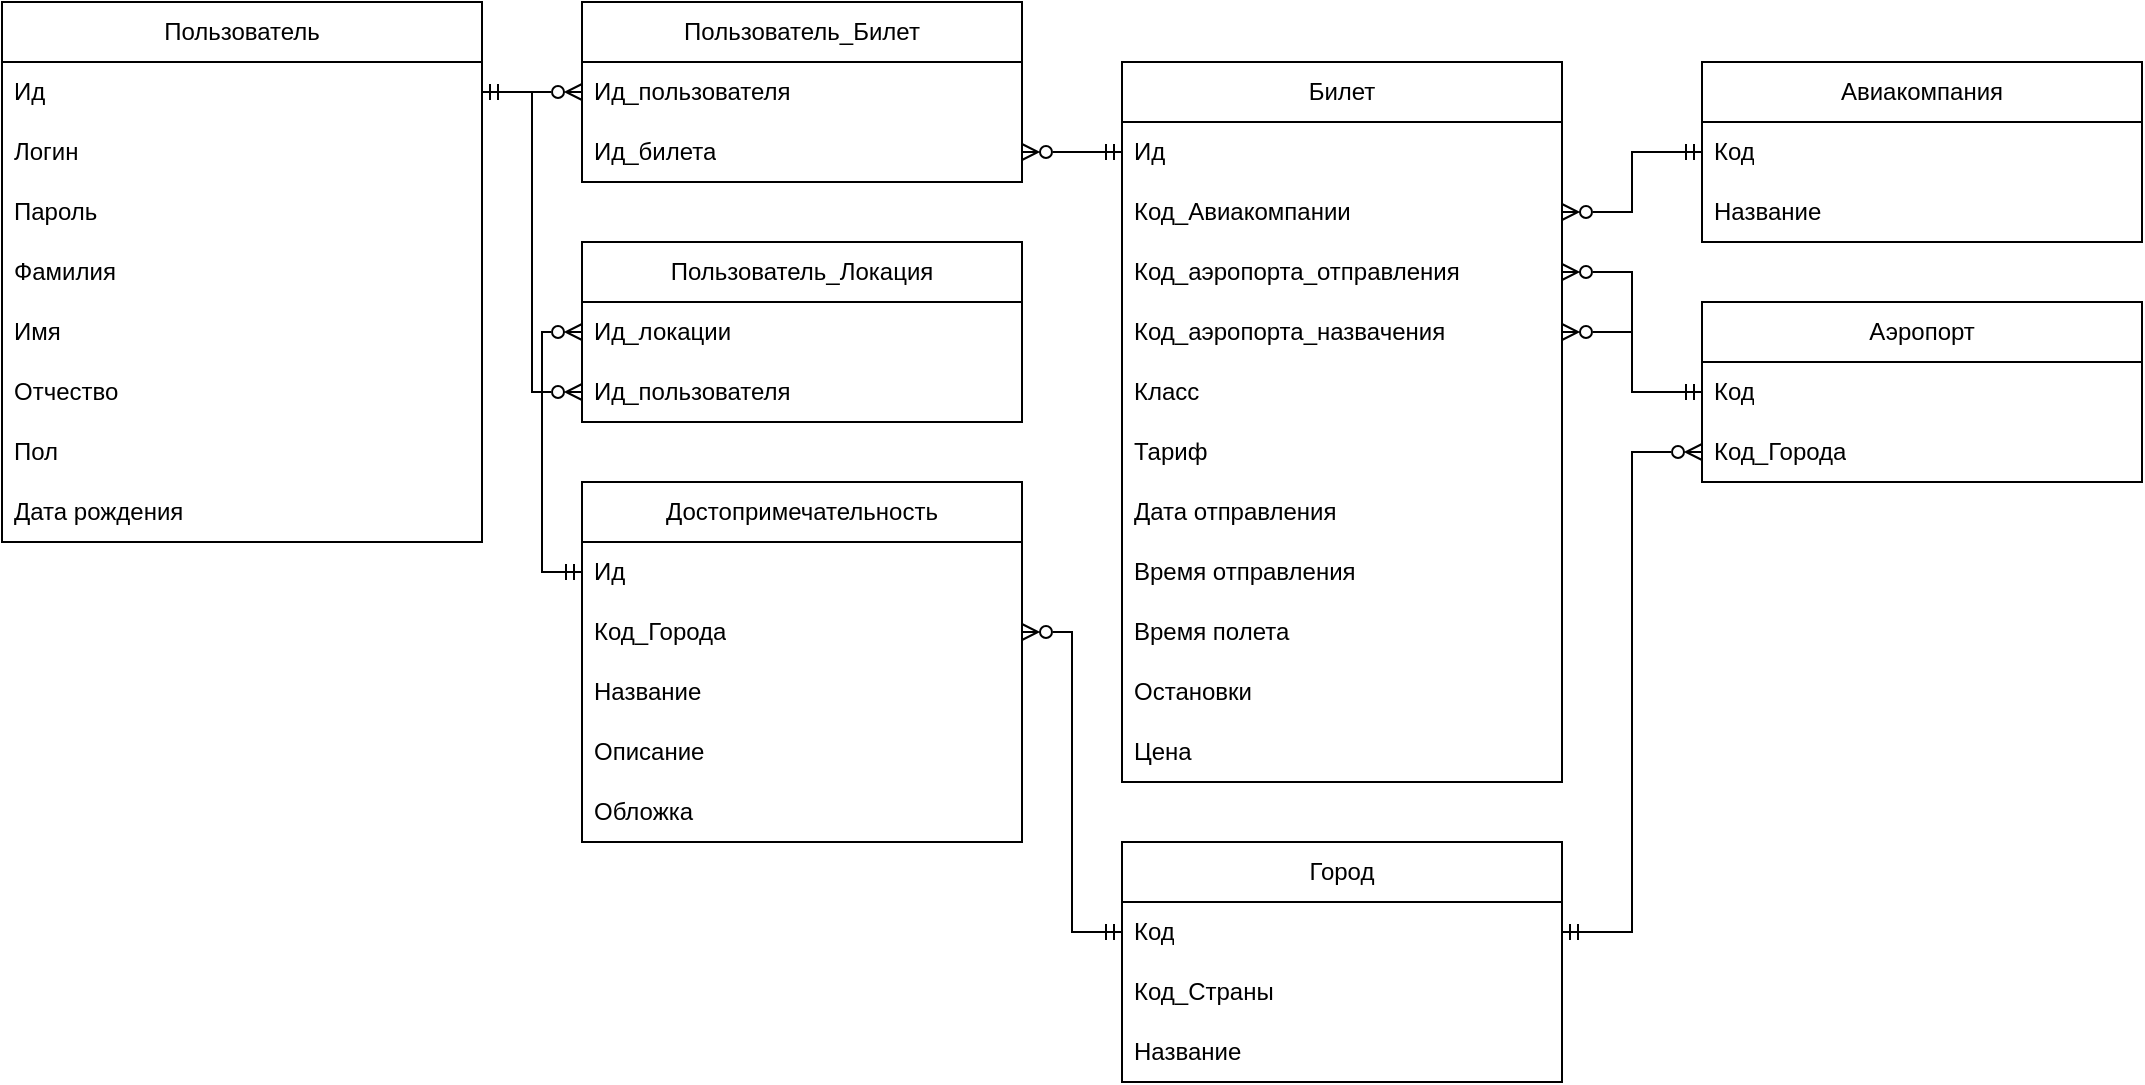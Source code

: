 <mxfile version="24.4.8" type="device">
  <diagram name="Page-1" id="nsgzawfcPTjUR7PhYDCU">
    <mxGraphModel dx="1036" dy="756" grid="1" gridSize="10" guides="1" tooltips="1" connect="1" arrows="1" fold="1" page="1" pageScale="1" pageWidth="827" pageHeight="1169" math="0" shadow="0">
      <root>
        <mxCell id="0" />
        <mxCell id="1" parent="0" />
        <mxCell id="ZLmbdb-mj3ng3NH1F6zN-1" value="Пользователь" style="swimlane;fontStyle=0;childLayout=stackLayout;horizontal=1;startSize=30;horizontalStack=0;resizeParent=1;resizeParentMax=0;resizeLast=0;collapsible=1;marginBottom=0;whiteSpace=wrap;html=1;" parent="1" vertex="1">
          <mxGeometry x="30" y="70" width="240" height="270" as="geometry" />
        </mxCell>
        <mxCell id="ZLmbdb-mj3ng3NH1F6zN-4" value="Ид" style="text;strokeColor=none;fillColor=none;align=left;verticalAlign=middle;spacingLeft=4;spacingRight=4;overflow=hidden;points=[[0,0.5],[1,0.5]];portConstraint=eastwest;rotatable=0;whiteSpace=wrap;html=1;" parent="ZLmbdb-mj3ng3NH1F6zN-1" vertex="1">
          <mxGeometry y="30" width="240" height="30" as="geometry" />
        </mxCell>
        <mxCell id="ZLmbdb-mj3ng3NH1F6zN-2" value="Логин" style="text;strokeColor=none;fillColor=none;align=left;verticalAlign=middle;spacingLeft=4;spacingRight=4;overflow=hidden;points=[[0,0.5],[1,0.5]];portConstraint=eastwest;rotatable=0;whiteSpace=wrap;html=1;" parent="ZLmbdb-mj3ng3NH1F6zN-1" vertex="1">
          <mxGeometry y="60" width="240" height="30" as="geometry" />
        </mxCell>
        <mxCell id="ZLmbdb-mj3ng3NH1F6zN-3" value="Пароль" style="text;strokeColor=none;fillColor=none;align=left;verticalAlign=middle;spacingLeft=4;spacingRight=4;overflow=hidden;points=[[0,0.5],[1,0.5]];portConstraint=eastwest;rotatable=0;whiteSpace=wrap;html=1;" parent="ZLmbdb-mj3ng3NH1F6zN-1" vertex="1">
          <mxGeometry y="90" width="240" height="30" as="geometry" />
        </mxCell>
        <mxCell id="ZLmbdb-mj3ng3NH1F6zN-55" value="Фамилия" style="text;strokeColor=none;fillColor=none;align=left;verticalAlign=middle;spacingLeft=4;spacingRight=4;overflow=hidden;points=[[0,0.5],[1,0.5]];portConstraint=eastwest;rotatable=0;whiteSpace=wrap;html=1;" parent="ZLmbdb-mj3ng3NH1F6zN-1" vertex="1">
          <mxGeometry y="120" width="240" height="30" as="geometry" />
        </mxCell>
        <mxCell id="ZLmbdb-mj3ng3NH1F6zN-56" value="Имя" style="text;strokeColor=none;fillColor=none;align=left;verticalAlign=middle;spacingLeft=4;spacingRight=4;overflow=hidden;points=[[0,0.5],[1,0.5]];portConstraint=eastwest;rotatable=0;whiteSpace=wrap;html=1;" parent="ZLmbdb-mj3ng3NH1F6zN-1" vertex="1">
          <mxGeometry y="150" width="240" height="30" as="geometry" />
        </mxCell>
        <mxCell id="ZLmbdb-mj3ng3NH1F6zN-57" value="Отчество" style="text;strokeColor=none;fillColor=none;align=left;verticalAlign=middle;spacingLeft=4;spacingRight=4;overflow=hidden;points=[[0,0.5],[1,0.5]];portConstraint=eastwest;rotatable=0;whiteSpace=wrap;html=1;" parent="ZLmbdb-mj3ng3NH1F6zN-1" vertex="1">
          <mxGeometry y="180" width="240" height="30" as="geometry" />
        </mxCell>
        <mxCell id="ZLmbdb-mj3ng3NH1F6zN-54" value="Пол" style="text;strokeColor=none;fillColor=none;align=left;verticalAlign=middle;spacingLeft=4;spacingRight=4;overflow=hidden;points=[[0,0.5],[1,0.5]];portConstraint=eastwest;rotatable=0;whiteSpace=wrap;html=1;" parent="ZLmbdb-mj3ng3NH1F6zN-1" vertex="1">
          <mxGeometry y="210" width="240" height="30" as="geometry" />
        </mxCell>
        <mxCell id="ZLmbdb-mj3ng3NH1F6zN-53" value="Дата рождения" style="text;strokeColor=none;fillColor=none;align=left;verticalAlign=middle;spacingLeft=4;spacingRight=4;overflow=hidden;points=[[0,0.5],[1,0.5]];portConstraint=eastwest;rotatable=0;whiteSpace=wrap;html=1;" parent="ZLmbdb-mj3ng3NH1F6zN-1" vertex="1">
          <mxGeometry y="240" width="240" height="30" as="geometry" />
        </mxCell>
        <mxCell id="ZLmbdb-mj3ng3NH1F6zN-5" value="Билет" style="swimlane;fontStyle=0;childLayout=stackLayout;horizontal=1;startSize=30;horizontalStack=0;resizeParent=1;resizeParentMax=0;resizeLast=0;collapsible=1;marginBottom=0;whiteSpace=wrap;html=1;" parent="1" vertex="1">
          <mxGeometry x="590" y="100" width="220" height="360" as="geometry" />
        </mxCell>
        <mxCell id="ZLmbdb-mj3ng3NH1F6zN-6" value="Ид" style="text;strokeColor=none;fillColor=none;align=left;verticalAlign=middle;spacingLeft=4;spacingRight=4;overflow=hidden;points=[[0,0.5],[1,0.5]];portConstraint=eastwest;rotatable=0;whiteSpace=wrap;html=1;" parent="ZLmbdb-mj3ng3NH1F6zN-5" vertex="1">
          <mxGeometry y="30" width="220" height="30" as="geometry" />
        </mxCell>
        <mxCell id="wSVILKia4AosP6hTwxhy-22" value="Код_Авиакомпании" style="text;strokeColor=none;fillColor=none;align=left;verticalAlign=middle;spacingLeft=4;spacingRight=4;overflow=hidden;points=[[0,0.5],[1,0.5]];portConstraint=eastwest;rotatable=0;whiteSpace=wrap;html=1;" parent="ZLmbdb-mj3ng3NH1F6zN-5" vertex="1">
          <mxGeometry y="60" width="220" height="30" as="geometry" />
        </mxCell>
        <mxCell id="wSVILKia4AosP6hTwxhy-24" value="Код_аэропорта_отправления" style="text;strokeColor=none;fillColor=none;align=left;verticalAlign=middle;spacingLeft=4;spacingRight=4;overflow=hidden;points=[[0,0.5],[1,0.5]];portConstraint=eastwest;rotatable=0;whiteSpace=wrap;html=1;" parent="ZLmbdb-mj3ng3NH1F6zN-5" vertex="1">
          <mxGeometry y="90" width="220" height="30" as="geometry" />
        </mxCell>
        <mxCell id="wSVILKia4AosP6hTwxhy-25" value="Код_аэропорта_назвачения" style="text;strokeColor=none;fillColor=none;align=left;verticalAlign=middle;spacingLeft=4;spacingRight=4;overflow=hidden;points=[[0,0.5],[1,0.5]];portConstraint=eastwest;rotatable=0;whiteSpace=wrap;html=1;" parent="ZLmbdb-mj3ng3NH1F6zN-5" vertex="1">
          <mxGeometry y="120" width="220" height="30" as="geometry" />
        </mxCell>
        <mxCell id="ZLmbdb-mj3ng3NH1F6zN-45" value="Класс" style="text;strokeColor=none;fillColor=none;align=left;verticalAlign=middle;spacingLeft=4;spacingRight=4;overflow=hidden;points=[[0,0.5],[1,0.5]];portConstraint=eastwest;rotatable=0;whiteSpace=wrap;html=1;" parent="ZLmbdb-mj3ng3NH1F6zN-5" vertex="1">
          <mxGeometry y="150" width="220" height="30" as="geometry" />
        </mxCell>
        <mxCell id="wSVILKia4AosP6hTwxhy-4" value="Тариф" style="text;strokeColor=none;fillColor=none;align=left;verticalAlign=middle;spacingLeft=4;spacingRight=4;overflow=hidden;points=[[0,0.5],[1,0.5]];portConstraint=eastwest;rotatable=0;whiteSpace=wrap;html=1;" parent="ZLmbdb-mj3ng3NH1F6zN-5" vertex="1">
          <mxGeometry y="180" width="220" height="30" as="geometry" />
        </mxCell>
        <mxCell id="wSVILKia4AosP6hTwxhy-3" value="Дата отправления" style="text;strokeColor=none;fillColor=none;align=left;verticalAlign=middle;spacingLeft=4;spacingRight=4;overflow=hidden;points=[[0,0.5],[1,0.5]];portConstraint=eastwest;rotatable=0;whiteSpace=wrap;html=1;" parent="ZLmbdb-mj3ng3NH1F6zN-5" vertex="1">
          <mxGeometry y="210" width="220" height="30" as="geometry" />
        </mxCell>
        <mxCell id="ZLmbdb-mj3ng3NH1F6zN-10" value="Время отправления" style="text;strokeColor=none;fillColor=none;align=left;verticalAlign=middle;spacingLeft=4;spacingRight=4;overflow=hidden;points=[[0,0.5],[1,0.5]];portConstraint=eastwest;rotatable=0;whiteSpace=wrap;html=1;" parent="ZLmbdb-mj3ng3NH1F6zN-5" vertex="1">
          <mxGeometry y="240" width="220" height="30" as="geometry" />
        </mxCell>
        <mxCell id="ZLmbdb-mj3ng3NH1F6zN-14" value="Время полета" style="text;strokeColor=none;fillColor=none;align=left;verticalAlign=middle;spacingLeft=4;spacingRight=4;overflow=hidden;points=[[0,0.5],[1,0.5]];portConstraint=eastwest;rotatable=0;whiteSpace=wrap;html=1;" parent="ZLmbdb-mj3ng3NH1F6zN-5" vertex="1">
          <mxGeometry y="270" width="220" height="30" as="geometry" />
        </mxCell>
        <mxCell id="ZLmbdb-mj3ng3NH1F6zN-11" value="Остановки" style="text;strokeColor=none;fillColor=none;align=left;verticalAlign=middle;spacingLeft=4;spacingRight=4;overflow=hidden;points=[[0,0.5],[1,0.5]];portConstraint=eastwest;rotatable=0;whiteSpace=wrap;html=1;" parent="ZLmbdb-mj3ng3NH1F6zN-5" vertex="1">
          <mxGeometry y="300" width="220" height="30" as="geometry" />
        </mxCell>
        <mxCell id="ZLmbdb-mj3ng3NH1F6zN-12" value="Цена" style="text;strokeColor=none;fillColor=none;align=left;verticalAlign=middle;spacingLeft=4;spacingRight=4;overflow=hidden;points=[[0,0.5],[1,0.5]];portConstraint=eastwest;rotatable=0;whiteSpace=wrap;html=1;" parent="ZLmbdb-mj3ng3NH1F6zN-5" vertex="1">
          <mxGeometry y="330" width="220" height="30" as="geometry" />
        </mxCell>
        <mxCell id="ZLmbdb-mj3ng3NH1F6zN-15" value="Достопримечательность" style="swimlane;fontStyle=0;childLayout=stackLayout;horizontal=1;startSize=30;horizontalStack=0;resizeParent=1;resizeParentMax=0;resizeLast=0;collapsible=1;marginBottom=0;whiteSpace=wrap;html=1;" parent="1" vertex="1">
          <mxGeometry x="320" y="310" width="220" height="180" as="geometry" />
        </mxCell>
        <mxCell id="ZLmbdb-mj3ng3NH1F6zN-16" value="Ид" style="text;strokeColor=none;fillColor=none;align=left;verticalAlign=middle;spacingLeft=4;spacingRight=4;overflow=hidden;points=[[0,0.5],[1,0.5]];portConstraint=eastwest;rotatable=0;whiteSpace=wrap;html=1;" parent="ZLmbdb-mj3ng3NH1F6zN-15" vertex="1">
          <mxGeometry y="30" width="220" height="30" as="geometry" />
        </mxCell>
        <mxCell id="wSVILKia4AosP6hTwxhy-39" value="Код_Города" style="text;strokeColor=none;fillColor=none;align=left;verticalAlign=middle;spacingLeft=4;spacingRight=4;overflow=hidden;points=[[0,0.5],[1,0.5]];portConstraint=eastwest;rotatable=0;whiteSpace=wrap;html=1;" parent="ZLmbdb-mj3ng3NH1F6zN-15" vertex="1">
          <mxGeometry y="60" width="220" height="30" as="geometry" />
        </mxCell>
        <mxCell id="ZLmbdb-mj3ng3NH1F6zN-18" value="Название" style="text;strokeColor=none;fillColor=none;align=left;verticalAlign=middle;spacingLeft=4;spacingRight=4;overflow=hidden;points=[[0,0.5],[1,0.5]];portConstraint=eastwest;rotatable=0;whiteSpace=wrap;html=1;" parent="ZLmbdb-mj3ng3NH1F6zN-15" vertex="1">
          <mxGeometry y="90" width="220" height="30" as="geometry" />
        </mxCell>
        <mxCell id="wSVILKia4AosP6hTwxhy-19" value="Описание" style="text;strokeColor=none;fillColor=none;align=left;verticalAlign=middle;spacingLeft=4;spacingRight=4;overflow=hidden;points=[[0,0.5],[1,0.5]];portConstraint=eastwest;rotatable=0;whiteSpace=wrap;html=1;" parent="ZLmbdb-mj3ng3NH1F6zN-15" vertex="1">
          <mxGeometry y="120" width="220" height="30" as="geometry" />
        </mxCell>
        <mxCell id="wSVILKia4AosP6hTwxhy-20" value="Обложка" style="text;strokeColor=none;fillColor=none;align=left;verticalAlign=middle;spacingLeft=4;spacingRight=4;overflow=hidden;points=[[0,0.5],[1,0.5]];portConstraint=eastwest;rotatable=0;whiteSpace=wrap;html=1;" parent="ZLmbdb-mj3ng3NH1F6zN-15" vertex="1">
          <mxGeometry y="150" width="220" height="30" as="geometry" />
        </mxCell>
        <mxCell id="ZLmbdb-mj3ng3NH1F6zN-24" value="Пользователь_Билет" style="swimlane;fontStyle=0;childLayout=stackLayout;horizontal=1;startSize=30;horizontalStack=0;resizeParent=1;resizeParentMax=0;resizeLast=0;collapsible=1;marginBottom=0;whiteSpace=wrap;html=1;" parent="1" vertex="1">
          <mxGeometry x="320" y="70" width="220" height="90" as="geometry" />
        </mxCell>
        <mxCell id="ZLmbdb-mj3ng3NH1F6zN-26" value="Ид_пользователя" style="text;strokeColor=none;fillColor=none;align=left;verticalAlign=middle;spacingLeft=4;spacingRight=4;overflow=hidden;points=[[0,0.5],[1,0.5]];portConstraint=eastwest;rotatable=0;whiteSpace=wrap;html=1;" parent="ZLmbdb-mj3ng3NH1F6zN-24" vertex="1">
          <mxGeometry y="30" width="220" height="30" as="geometry" />
        </mxCell>
        <mxCell id="ZLmbdb-mj3ng3NH1F6zN-27" value="Ид_билета" style="text;strokeColor=none;fillColor=none;align=left;verticalAlign=middle;spacingLeft=4;spacingRight=4;overflow=hidden;points=[[0,0.5],[1,0.5]];portConstraint=eastwest;rotatable=0;whiteSpace=wrap;html=1;" parent="ZLmbdb-mj3ng3NH1F6zN-24" vertex="1">
          <mxGeometry y="60" width="220" height="30" as="geometry" />
        </mxCell>
        <mxCell id="ZLmbdb-mj3ng3NH1F6zN-33" value="Пользователь_Локация" style="swimlane;fontStyle=0;childLayout=stackLayout;horizontal=1;startSize=30;horizontalStack=0;resizeParent=1;resizeParentMax=0;resizeLast=0;collapsible=1;marginBottom=0;whiteSpace=wrap;html=1;" parent="1" vertex="1">
          <mxGeometry x="320" y="190" width="220" height="90" as="geometry" />
        </mxCell>
        <mxCell id="ZLmbdb-mj3ng3NH1F6zN-35" value="Ид_локации" style="text;strokeColor=none;fillColor=none;align=left;verticalAlign=middle;spacingLeft=4;spacingRight=4;overflow=hidden;points=[[0,0.5],[1,0.5]];portConstraint=eastwest;rotatable=0;whiteSpace=wrap;html=1;" parent="ZLmbdb-mj3ng3NH1F6zN-33" vertex="1">
          <mxGeometry y="30" width="220" height="30" as="geometry" />
        </mxCell>
        <mxCell id="ZLmbdb-mj3ng3NH1F6zN-36" value="Ид_пользователя" style="text;strokeColor=none;fillColor=none;align=left;verticalAlign=middle;spacingLeft=4;spacingRight=4;overflow=hidden;points=[[0,0.5],[1,0.5]];portConstraint=eastwest;rotatable=0;whiteSpace=wrap;html=1;" parent="ZLmbdb-mj3ng3NH1F6zN-33" vertex="1">
          <mxGeometry y="60" width="220" height="30" as="geometry" />
        </mxCell>
        <mxCell id="ZLmbdb-mj3ng3NH1F6zN-47" style="edgeStyle=orthogonalEdgeStyle;rounded=0;orthogonalLoop=1;jettySize=auto;html=1;entryX=0;entryY=0.5;entryDx=0;entryDy=0;startArrow=ERmandOne;startFill=0;endArrow=ERzeroToMany;endFill=0;" parent="1" source="ZLmbdb-mj3ng3NH1F6zN-4" target="ZLmbdb-mj3ng3NH1F6zN-36" edge="1">
          <mxGeometry relative="1" as="geometry" />
        </mxCell>
        <mxCell id="ZLmbdb-mj3ng3NH1F6zN-48" style="edgeStyle=orthogonalEdgeStyle;rounded=0;orthogonalLoop=1;jettySize=auto;html=1;exitX=0;exitY=0.5;exitDx=0;exitDy=0;entryX=0;entryY=0.5;entryDx=0;entryDy=0;endArrow=ERzeroToMany;endFill=0;startArrow=ERmandOne;startFill=0;" parent="1" source="ZLmbdb-mj3ng3NH1F6zN-16" target="ZLmbdb-mj3ng3NH1F6zN-35" edge="1">
          <mxGeometry relative="1" as="geometry" />
        </mxCell>
        <mxCell id="ZLmbdb-mj3ng3NH1F6zN-49" style="edgeStyle=orthogonalEdgeStyle;rounded=0;orthogonalLoop=1;jettySize=auto;html=1;entryX=0;entryY=0.5;entryDx=0;entryDy=0;startArrow=ERmandOne;startFill=0;endArrow=ERzeroToMany;endFill=0;" parent="1" source="ZLmbdb-mj3ng3NH1F6zN-4" target="ZLmbdb-mj3ng3NH1F6zN-26" edge="1">
          <mxGeometry relative="1" as="geometry" />
        </mxCell>
        <mxCell id="ZLmbdb-mj3ng3NH1F6zN-50" style="edgeStyle=orthogonalEdgeStyle;rounded=0;orthogonalLoop=1;jettySize=auto;html=1;endArrow=ERzeroToMany;endFill=0;startArrow=ERmandOne;startFill=0;" parent="1" source="ZLmbdb-mj3ng3NH1F6zN-6" target="ZLmbdb-mj3ng3NH1F6zN-27" edge="1">
          <mxGeometry relative="1" as="geometry" />
        </mxCell>
        <mxCell id="wSVILKia4AosP6hTwxhy-9" value="Аэропорт" style="swimlane;fontStyle=0;childLayout=stackLayout;horizontal=1;startSize=30;horizontalStack=0;resizeParent=1;resizeParentMax=0;resizeLast=0;collapsible=1;marginBottom=0;whiteSpace=wrap;html=1;" parent="1" vertex="1">
          <mxGeometry x="880" y="220" width="220" height="90" as="geometry" />
        </mxCell>
        <mxCell id="wSVILKia4AosP6hTwxhy-10" value="Код" style="text;strokeColor=none;fillColor=none;align=left;verticalAlign=middle;spacingLeft=4;spacingRight=4;overflow=hidden;points=[[0,0.5],[1,0.5]];portConstraint=eastwest;rotatable=0;whiteSpace=wrap;html=1;" parent="wSVILKia4AosP6hTwxhy-9" vertex="1">
          <mxGeometry y="30" width="220" height="30" as="geometry" />
        </mxCell>
        <mxCell id="wSVILKia4AosP6hTwxhy-41" value="Код_Города" style="text;strokeColor=none;fillColor=none;align=left;verticalAlign=middle;spacingLeft=4;spacingRight=4;overflow=hidden;points=[[0,0.5],[1,0.5]];portConstraint=eastwest;rotatable=0;whiteSpace=wrap;html=1;" parent="wSVILKia4AosP6hTwxhy-9" vertex="1">
          <mxGeometry y="60" width="220" height="30" as="geometry" />
        </mxCell>
        <mxCell id="wSVILKia4AosP6hTwxhy-13" value="Авиакомпания" style="swimlane;fontStyle=0;childLayout=stackLayout;horizontal=1;startSize=30;horizontalStack=0;resizeParent=1;resizeParentMax=0;resizeLast=0;collapsible=1;marginBottom=0;whiteSpace=wrap;html=1;" parent="1" vertex="1">
          <mxGeometry x="880" y="100" width="220" height="90" as="geometry" />
        </mxCell>
        <mxCell id="wSVILKia4AosP6hTwxhy-14" value="Код" style="text;strokeColor=none;fillColor=none;align=left;verticalAlign=middle;spacingLeft=4;spacingRight=4;overflow=hidden;points=[[0,0.5],[1,0.5]];portConstraint=eastwest;rotatable=0;whiteSpace=wrap;html=1;" parent="wSVILKia4AosP6hTwxhy-13" vertex="1">
          <mxGeometry y="30" width="220" height="30" as="geometry" />
        </mxCell>
        <mxCell id="wSVILKia4AosP6hTwxhy-15" value="Название" style="text;strokeColor=none;fillColor=none;align=left;verticalAlign=middle;spacingLeft=4;spacingRight=4;overflow=hidden;points=[[0,0.5],[1,0.5]];portConstraint=eastwest;rotatable=0;whiteSpace=wrap;html=1;" parent="wSVILKia4AosP6hTwxhy-13" vertex="1">
          <mxGeometry y="60" width="220" height="30" as="geometry" />
        </mxCell>
        <mxCell id="wSVILKia4AosP6hTwxhy-23" style="edgeStyle=orthogonalEdgeStyle;rounded=0;orthogonalLoop=1;jettySize=auto;html=1;exitX=0;exitY=0.5;exitDx=0;exitDy=0;entryX=1;entryY=0.5;entryDx=0;entryDy=0;startArrow=ERmandOne;startFill=0;endArrow=ERzeroToMany;endFill=0;" parent="1" source="wSVILKia4AosP6hTwxhy-14" target="wSVILKia4AosP6hTwxhy-22" edge="1">
          <mxGeometry relative="1" as="geometry" />
        </mxCell>
        <mxCell id="wSVILKia4AosP6hTwxhy-29" style="edgeStyle=orthogonalEdgeStyle;rounded=0;orthogonalLoop=1;jettySize=auto;html=1;entryX=1;entryY=0.5;entryDx=0;entryDy=0;endArrow=ERzeroToMany;endFill=0;startArrow=ERmandOne;startFill=0;" parent="1" source="wSVILKia4AosP6hTwxhy-10" target="wSVILKia4AosP6hTwxhy-24" edge="1">
          <mxGeometry relative="1" as="geometry" />
        </mxCell>
        <mxCell id="wSVILKia4AosP6hTwxhy-30" style="edgeStyle=orthogonalEdgeStyle;rounded=0;orthogonalLoop=1;jettySize=auto;html=1;entryX=1;entryY=0.5;entryDx=0;entryDy=0;endArrow=ERzeroToMany;endFill=0;startArrow=ERmandOne;startFill=0;" parent="1" source="wSVILKia4AosP6hTwxhy-10" target="wSVILKia4AosP6hTwxhy-25" edge="1">
          <mxGeometry relative="1" as="geometry" />
        </mxCell>
        <mxCell id="wSVILKia4AosP6hTwxhy-32" value="Город" style="swimlane;fontStyle=0;childLayout=stackLayout;horizontal=1;startSize=30;horizontalStack=0;resizeParent=1;resizeParentMax=0;resizeLast=0;collapsible=1;marginBottom=0;whiteSpace=wrap;html=1;" parent="1" vertex="1">
          <mxGeometry x="590" y="490" width="220" height="120" as="geometry" />
        </mxCell>
        <mxCell id="wSVILKia4AosP6hTwxhy-33" value="Код" style="text;strokeColor=none;fillColor=none;align=left;verticalAlign=middle;spacingLeft=4;spacingRight=4;overflow=hidden;points=[[0,0.5],[1,0.5]];portConstraint=eastwest;rotatable=0;whiteSpace=wrap;html=1;" parent="wSVILKia4AosP6hTwxhy-32" vertex="1">
          <mxGeometry y="30" width="220" height="30" as="geometry" />
        </mxCell>
        <mxCell id="wSVILKia4AosP6hTwxhy-34" value="Код_Страны" style="text;strokeColor=none;fillColor=none;align=left;verticalAlign=middle;spacingLeft=4;spacingRight=4;overflow=hidden;points=[[0,0.5],[1,0.5]];portConstraint=eastwest;rotatable=0;whiteSpace=wrap;html=1;" parent="wSVILKia4AosP6hTwxhy-32" vertex="1">
          <mxGeometry y="60" width="220" height="30" as="geometry" />
        </mxCell>
        <mxCell id="wSVILKia4AosP6hTwxhy-35" value="Название" style="text;strokeColor=none;fillColor=none;align=left;verticalAlign=middle;spacingLeft=4;spacingRight=4;overflow=hidden;points=[[0,0.5],[1,0.5]];portConstraint=eastwest;rotatable=0;whiteSpace=wrap;html=1;" parent="wSVILKia4AosP6hTwxhy-32" vertex="1">
          <mxGeometry y="90" width="220" height="30" as="geometry" />
        </mxCell>
        <mxCell id="wSVILKia4AosP6hTwxhy-40" style="edgeStyle=orthogonalEdgeStyle;rounded=0;orthogonalLoop=1;jettySize=auto;html=1;entryX=0;entryY=0.5;entryDx=0;entryDy=0;startArrow=ERzeroToMany;startFill=0;endArrow=ERmandOne;endFill=0;" parent="1" source="wSVILKia4AosP6hTwxhy-39" target="wSVILKia4AosP6hTwxhy-33" edge="1">
          <mxGeometry relative="1" as="geometry" />
        </mxCell>
        <mxCell id="wSVILKia4AosP6hTwxhy-42" style="edgeStyle=orthogonalEdgeStyle;rounded=0;orthogonalLoop=1;jettySize=auto;html=1;entryX=0;entryY=0.5;entryDx=0;entryDy=0;endArrow=ERzeroToMany;endFill=0;startArrow=ERmandOne;startFill=0;" parent="1" source="wSVILKia4AosP6hTwxhy-33" target="wSVILKia4AosP6hTwxhy-41" edge="1">
          <mxGeometry relative="1" as="geometry" />
        </mxCell>
      </root>
    </mxGraphModel>
  </diagram>
</mxfile>
